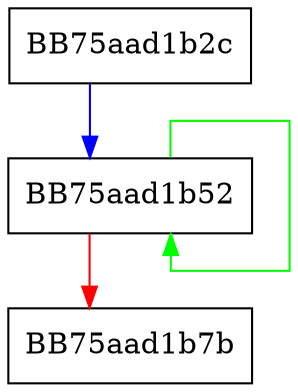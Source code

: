 digraph FilterItanium_SetBits {
  node [shape="box"];
  graph [splines=ortho];
  BB75aad1b2c -> BB75aad1b52 [color="blue"];
  BB75aad1b52 -> BB75aad1b52 [color="green"];
  BB75aad1b52 -> BB75aad1b7b [color="red"];
}